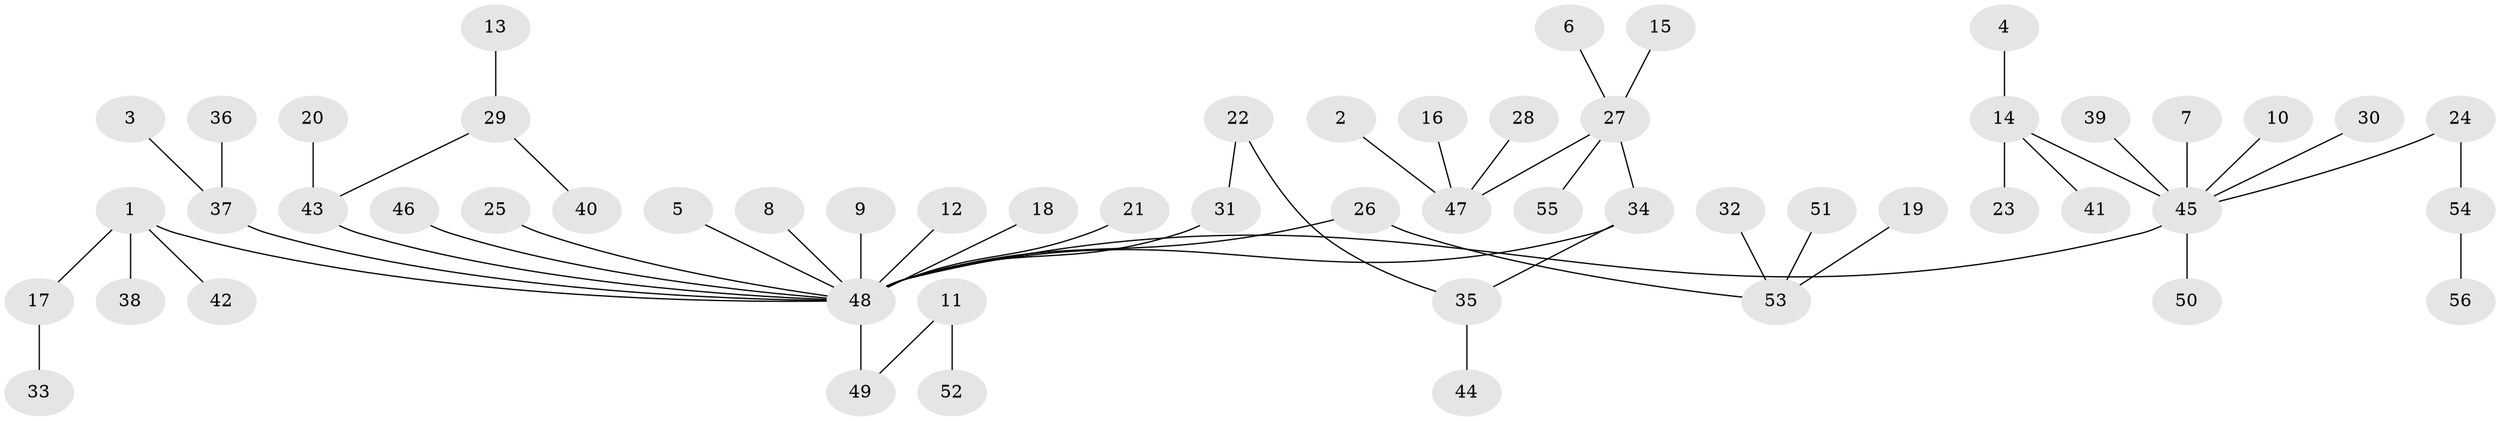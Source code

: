 // original degree distribution, {5: 0.036036036036036036, 4: 0.04504504504504504, 19: 0.009009009009009009, 10: 0.009009009009009009, 6: 0.036036036036036036, 2: 0.13513513513513514, 3: 0.09009009009009009, 1: 0.6396396396396397}
// Generated by graph-tools (version 1.1) at 2025/36/03/04/25 23:36:53]
// undirected, 56 vertices, 56 edges
graph export_dot {
  node [color=gray90,style=filled];
  1;
  2;
  3;
  4;
  5;
  6;
  7;
  8;
  9;
  10;
  11;
  12;
  13;
  14;
  15;
  16;
  17;
  18;
  19;
  20;
  21;
  22;
  23;
  24;
  25;
  26;
  27;
  28;
  29;
  30;
  31;
  32;
  33;
  34;
  35;
  36;
  37;
  38;
  39;
  40;
  41;
  42;
  43;
  44;
  45;
  46;
  47;
  48;
  49;
  50;
  51;
  52;
  53;
  54;
  55;
  56;
  1 -- 17 [weight=1.0];
  1 -- 38 [weight=1.0];
  1 -- 42 [weight=1.0];
  1 -- 48 [weight=1.0];
  2 -- 47 [weight=1.0];
  3 -- 37 [weight=1.0];
  4 -- 14 [weight=1.0];
  5 -- 48 [weight=1.0];
  6 -- 27 [weight=1.0];
  7 -- 45 [weight=1.0];
  8 -- 48 [weight=1.0];
  9 -- 48 [weight=1.0];
  10 -- 45 [weight=1.0];
  11 -- 49 [weight=1.0];
  11 -- 52 [weight=1.0];
  12 -- 48 [weight=1.0];
  13 -- 29 [weight=1.0];
  14 -- 23 [weight=1.0];
  14 -- 41 [weight=1.0];
  14 -- 45 [weight=1.0];
  15 -- 27 [weight=1.0];
  16 -- 47 [weight=1.0];
  17 -- 33 [weight=1.0];
  18 -- 48 [weight=1.0];
  19 -- 53 [weight=1.0];
  20 -- 43 [weight=1.0];
  21 -- 48 [weight=1.0];
  22 -- 31 [weight=1.0];
  22 -- 35 [weight=1.0];
  24 -- 45 [weight=1.0];
  24 -- 54 [weight=1.0];
  25 -- 48 [weight=1.0];
  26 -- 48 [weight=1.0];
  26 -- 53 [weight=1.0];
  27 -- 34 [weight=1.0];
  27 -- 47 [weight=1.0];
  27 -- 55 [weight=1.0];
  28 -- 47 [weight=1.0];
  29 -- 40 [weight=1.0];
  29 -- 43 [weight=1.0];
  30 -- 45 [weight=1.0];
  31 -- 48 [weight=1.0];
  32 -- 53 [weight=1.0];
  34 -- 35 [weight=1.0];
  34 -- 48 [weight=1.0];
  35 -- 44 [weight=1.0];
  36 -- 37 [weight=1.0];
  37 -- 48 [weight=1.0];
  39 -- 45 [weight=1.0];
  43 -- 48 [weight=1.0];
  45 -- 48 [weight=1.0];
  45 -- 50 [weight=1.0];
  46 -- 48 [weight=1.0];
  48 -- 49 [weight=2.0];
  51 -- 53 [weight=1.0];
  54 -- 56 [weight=1.0];
}

